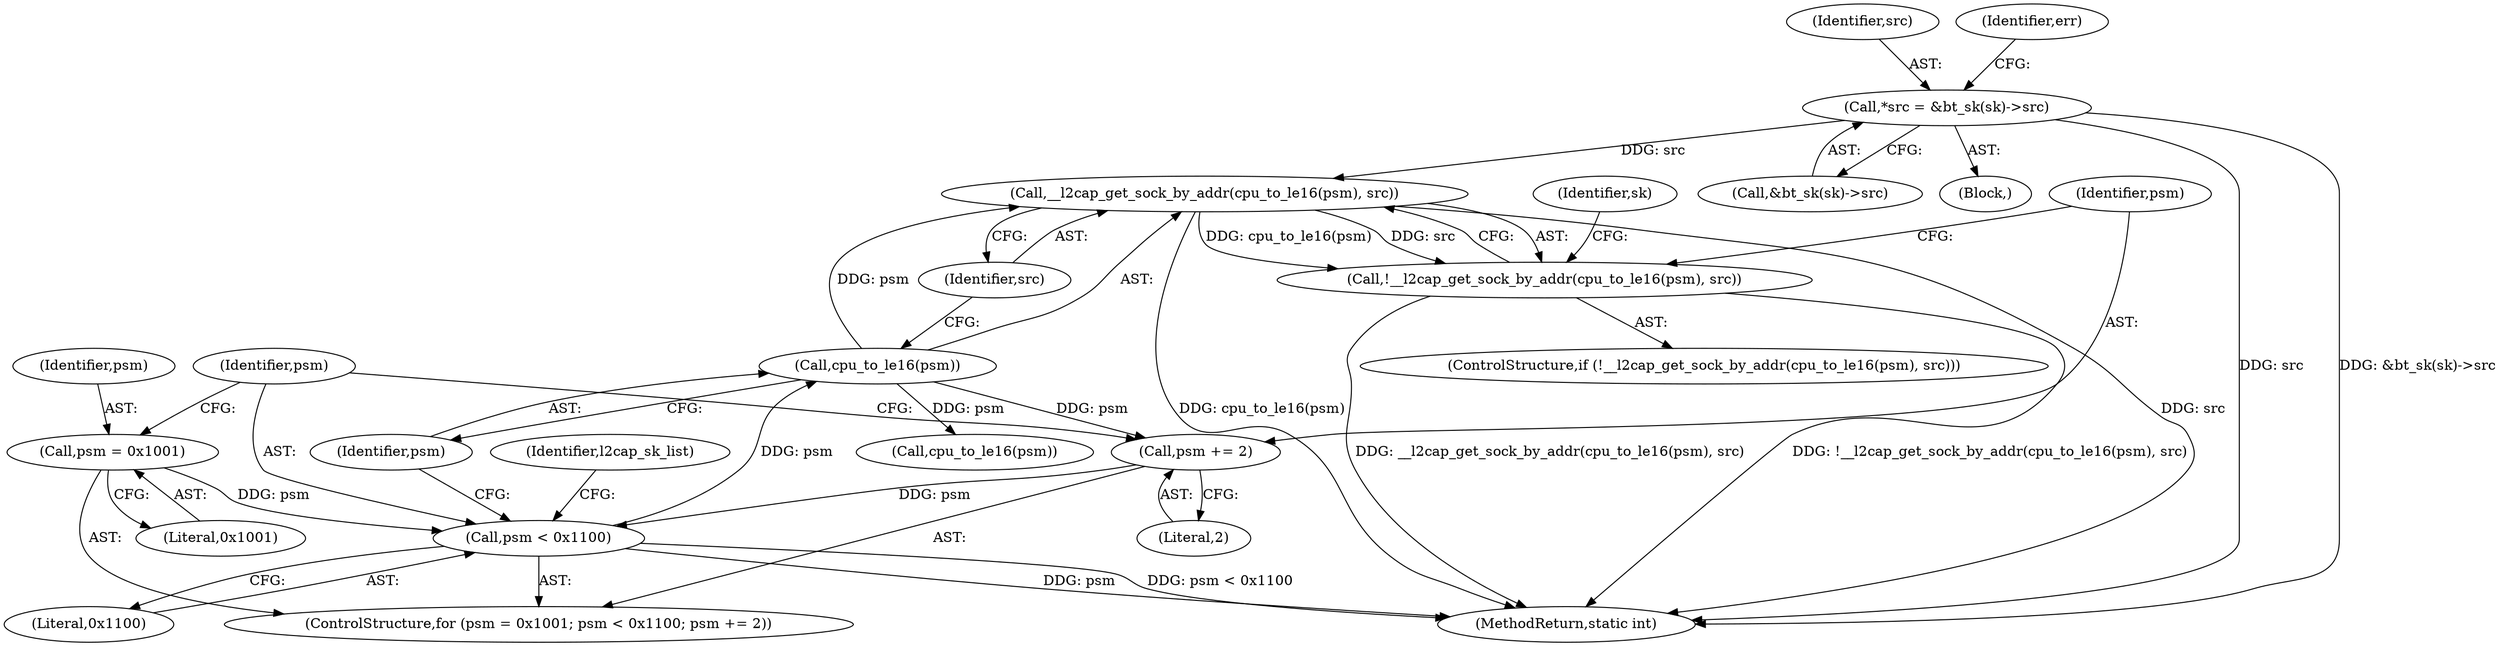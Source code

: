 digraph "0_linux_f2fcfcd670257236ebf2088bbdf26f6a8ef459fe_5@pointer" {
"1000195" [label="(Call,__l2cap_get_sock_by_addr(cpu_to_le16(psm), src))"];
"1000196" [label="(Call,cpu_to_le16(psm))"];
"1000187" [label="(Call,psm < 0x1100)"];
"1000184" [label="(Call,psm = 0x1001)"];
"1000190" [label="(Call,psm += 2)"];
"1000166" [label="(Call,*src = &bt_sk(sk)->src)"];
"1000194" [label="(Call,!__l2cap_get_sock_by_addr(cpu_to_le16(psm), src))"];
"1000189" [label="(Literal,0x1100)"];
"1000184" [label="(Call,psm = 0x1001)"];
"1000221" [label="(Identifier,l2cap_sk_list)"];
"1000197" [label="(Identifier,psm)"];
"1000167" [label="(Identifier,src)"];
"1000194" [label="(Call,!__l2cap_get_sock_by_addr(cpu_to_le16(psm), src))"];
"1000196" [label="(Call,cpu_to_le16(psm))"];
"1000166" [label="(Call,*src = &bt_sk(sk)->src)"];
"1000205" [label="(Call,cpu_to_le16(psm))"];
"1000193" [label="(ControlStructure,if (!__l2cap_get_sock_by_addr(cpu_to_le16(psm), src)))"];
"1000191" [label="(Identifier,psm)"];
"1000190" [label="(Call,psm += 2)"];
"1000186" [label="(Literal,0x1001)"];
"1000168" [label="(Call,&bt_sk(sk)->src)"];
"1000187" [label="(Call,psm < 0x1100)"];
"1000175" [label="(Identifier,err)"];
"1000198" [label="(Identifier,src)"];
"1000192" [label="(Literal,2)"];
"1000183" [label="(ControlStructure,for (psm = 0x1001; psm < 0x1100; psm += 2))"];
"1000195" [label="(Call,__l2cap_get_sock_by_addr(cpu_to_le16(psm), src))"];
"1000185" [label="(Identifier,psm)"];
"1000203" [label="(Identifier,sk)"];
"1000164" [label="(Block,)"];
"1000248" [label="(MethodReturn,static int)"];
"1000188" [label="(Identifier,psm)"];
"1000195" -> "1000194"  [label="AST: "];
"1000195" -> "1000198"  [label="CFG: "];
"1000196" -> "1000195"  [label="AST: "];
"1000198" -> "1000195"  [label="AST: "];
"1000194" -> "1000195"  [label="CFG: "];
"1000195" -> "1000248"  [label="DDG: cpu_to_le16(psm)"];
"1000195" -> "1000248"  [label="DDG: src"];
"1000195" -> "1000194"  [label="DDG: cpu_to_le16(psm)"];
"1000195" -> "1000194"  [label="DDG: src"];
"1000196" -> "1000195"  [label="DDG: psm"];
"1000166" -> "1000195"  [label="DDG: src"];
"1000196" -> "1000197"  [label="CFG: "];
"1000197" -> "1000196"  [label="AST: "];
"1000198" -> "1000196"  [label="CFG: "];
"1000196" -> "1000190"  [label="DDG: psm"];
"1000187" -> "1000196"  [label="DDG: psm"];
"1000196" -> "1000205"  [label="DDG: psm"];
"1000187" -> "1000183"  [label="AST: "];
"1000187" -> "1000189"  [label="CFG: "];
"1000188" -> "1000187"  [label="AST: "];
"1000189" -> "1000187"  [label="AST: "];
"1000197" -> "1000187"  [label="CFG: "];
"1000221" -> "1000187"  [label="CFG: "];
"1000187" -> "1000248"  [label="DDG: psm"];
"1000187" -> "1000248"  [label="DDG: psm < 0x1100"];
"1000184" -> "1000187"  [label="DDG: psm"];
"1000190" -> "1000187"  [label="DDG: psm"];
"1000184" -> "1000183"  [label="AST: "];
"1000184" -> "1000186"  [label="CFG: "];
"1000185" -> "1000184"  [label="AST: "];
"1000186" -> "1000184"  [label="AST: "];
"1000188" -> "1000184"  [label="CFG: "];
"1000190" -> "1000183"  [label="AST: "];
"1000190" -> "1000192"  [label="CFG: "];
"1000191" -> "1000190"  [label="AST: "];
"1000192" -> "1000190"  [label="AST: "];
"1000188" -> "1000190"  [label="CFG: "];
"1000166" -> "1000164"  [label="AST: "];
"1000166" -> "1000168"  [label="CFG: "];
"1000167" -> "1000166"  [label="AST: "];
"1000168" -> "1000166"  [label="AST: "];
"1000175" -> "1000166"  [label="CFG: "];
"1000166" -> "1000248"  [label="DDG: &bt_sk(sk)->src"];
"1000166" -> "1000248"  [label="DDG: src"];
"1000194" -> "1000193"  [label="AST: "];
"1000203" -> "1000194"  [label="CFG: "];
"1000191" -> "1000194"  [label="CFG: "];
"1000194" -> "1000248"  [label="DDG: !__l2cap_get_sock_by_addr(cpu_to_le16(psm), src)"];
"1000194" -> "1000248"  [label="DDG: __l2cap_get_sock_by_addr(cpu_to_le16(psm), src)"];
}
